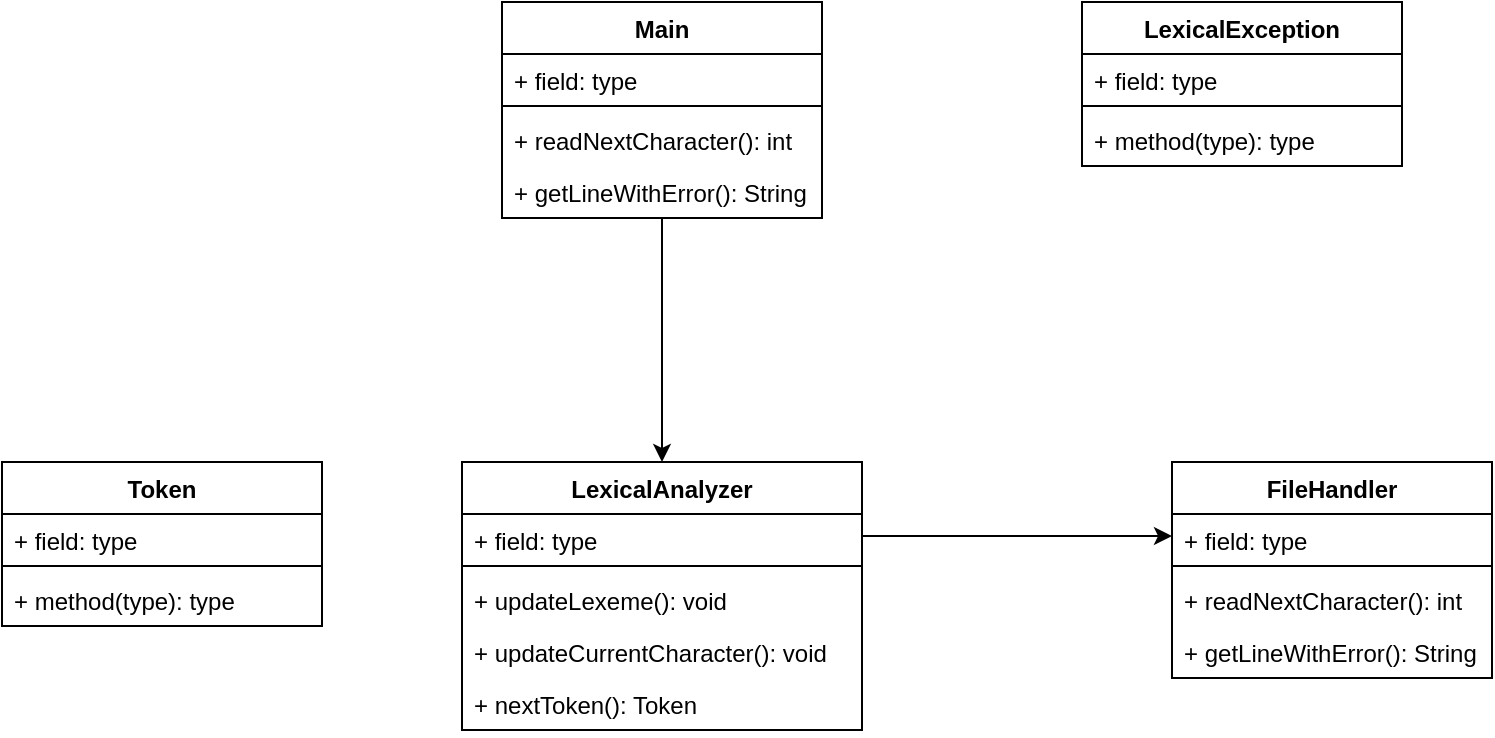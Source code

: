 <mxfile version="14.9.6" type="device"><diagram id="JQZMnxubz2uC1uG3EawM" name="Page-1"><mxGraphModel dx="2176" dy="1898" grid="1" gridSize="10" guides="1" tooltips="1" connect="1" arrows="1" fold="1" page="1" pageScale="1" pageWidth="850" pageHeight="1100" math="0" shadow="0"><root><mxCell id="0"/><mxCell id="1" parent="0"/><mxCell id="ailKW19AnrGiqn5hhmo4-9" value="LexicalAnalyzer" style="swimlane;fontStyle=1;align=center;verticalAlign=top;childLayout=stackLayout;horizontal=1;startSize=26;horizontalStack=0;resizeParent=1;resizeParentMax=0;resizeLast=0;collapsible=1;marginBottom=0;" parent="1" vertex="1"><mxGeometry x="70" y="160" width="200" height="134" as="geometry"/></mxCell><mxCell id="ailKW19AnrGiqn5hhmo4-10" value="+ field: type" style="text;strokeColor=none;fillColor=none;align=left;verticalAlign=top;spacingLeft=4;spacingRight=4;overflow=hidden;rotatable=0;points=[[0,0.5],[1,0.5]];portConstraint=eastwest;" parent="ailKW19AnrGiqn5hhmo4-9" vertex="1"><mxGeometry y="26" width="200" height="22" as="geometry"/></mxCell><mxCell id="ailKW19AnrGiqn5hhmo4-11" value="" style="line;strokeWidth=1;fillColor=none;align=left;verticalAlign=middle;spacingTop=-1;spacingLeft=3;spacingRight=3;rotatable=0;labelPosition=right;points=[];portConstraint=eastwest;" parent="ailKW19AnrGiqn5hhmo4-9" vertex="1"><mxGeometry y="48" width="200" height="8" as="geometry"/></mxCell><mxCell id="ailKW19AnrGiqn5hhmo4-12" value="+ updateLexeme(): void" style="text;strokeColor=none;fillColor=none;align=left;verticalAlign=top;spacingLeft=4;spacingRight=4;overflow=hidden;rotatable=0;points=[[0,0.5],[1,0.5]];portConstraint=eastwest;" parent="ailKW19AnrGiqn5hhmo4-9" vertex="1"><mxGeometry y="56" width="200" height="26" as="geometry"/></mxCell><mxCell id="ailKW19AnrGiqn5hhmo4-25" value="+ updateCurrentCharacter(): void" style="text;strokeColor=none;fillColor=none;align=left;verticalAlign=top;spacingLeft=4;spacingRight=4;overflow=hidden;rotatable=0;points=[[0,0.5],[1,0.5]];portConstraint=eastwest;" parent="ailKW19AnrGiqn5hhmo4-9" vertex="1"><mxGeometry y="82" width="200" height="26" as="geometry"/></mxCell><mxCell id="ailKW19AnrGiqn5hhmo4-26" value="+ nextToken(): Token" style="text;strokeColor=none;fillColor=none;align=left;verticalAlign=top;spacingLeft=4;spacingRight=4;overflow=hidden;rotatable=0;points=[[0,0.5],[1,0.5]];portConstraint=eastwest;" parent="ailKW19AnrGiqn5hhmo4-9" vertex="1"><mxGeometry y="108" width="200" height="26" as="geometry"/></mxCell><mxCell id="ailKW19AnrGiqn5hhmo4-13" value="LexicalException" style="swimlane;fontStyle=1;align=center;verticalAlign=top;childLayout=stackLayout;horizontal=1;startSize=26;horizontalStack=0;resizeParent=1;resizeParentMax=0;resizeLast=0;collapsible=1;marginBottom=0;" parent="1" vertex="1"><mxGeometry x="380" y="-70" width="160" height="82" as="geometry"/></mxCell><mxCell id="ailKW19AnrGiqn5hhmo4-14" value="+ field: type" style="text;strokeColor=none;fillColor=none;align=left;verticalAlign=top;spacingLeft=4;spacingRight=4;overflow=hidden;rotatable=0;points=[[0,0.5],[1,0.5]];portConstraint=eastwest;" parent="ailKW19AnrGiqn5hhmo4-13" vertex="1"><mxGeometry y="26" width="160" height="22" as="geometry"/></mxCell><mxCell id="ailKW19AnrGiqn5hhmo4-15" value="" style="line;strokeWidth=1;fillColor=none;align=left;verticalAlign=middle;spacingTop=-1;spacingLeft=3;spacingRight=3;rotatable=0;labelPosition=right;points=[];portConstraint=eastwest;" parent="ailKW19AnrGiqn5hhmo4-13" vertex="1"><mxGeometry y="48" width="160" height="8" as="geometry"/></mxCell><mxCell id="ailKW19AnrGiqn5hhmo4-16" value="+ method(type): type" style="text;strokeColor=none;fillColor=none;align=left;verticalAlign=top;spacingLeft=4;spacingRight=4;overflow=hidden;rotatable=0;points=[[0,0.5],[1,0.5]];portConstraint=eastwest;" parent="ailKW19AnrGiqn5hhmo4-13" vertex="1"><mxGeometry y="56" width="160" height="26" as="geometry"/></mxCell><mxCell id="ailKW19AnrGiqn5hhmo4-17" value="Token" style="swimlane;fontStyle=1;align=center;verticalAlign=top;childLayout=stackLayout;horizontal=1;startSize=26;horizontalStack=0;resizeParent=1;resizeParentMax=0;resizeLast=0;collapsible=1;marginBottom=0;" parent="1" vertex="1"><mxGeometry x="-160" y="160" width="160" height="82" as="geometry"/></mxCell><mxCell id="ailKW19AnrGiqn5hhmo4-18" value="+ field: type" style="text;strokeColor=none;fillColor=none;align=left;verticalAlign=top;spacingLeft=4;spacingRight=4;overflow=hidden;rotatable=0;points=[[0,0.5],[1,0.5]];portConstraint=eastwest;" parent="ailKW19AnrGiqn5hhmo4-17" vertex="1"><mxGeometry y="26" width="160" height="22" as="geometry"/></mxCell><mxCell id="ailKW19AnrGiqn5hhmo4-19" value="" style="line;strokeWidth=1;fillColor=none;align=left;verticalAlign=middle;spacingTop=-1;spacingLeft=3;spacingRight=3;rotatable=0;labelPosition=right;points=[];portConstraint=eastwest;" parent="ailKW19AnrGiqn5hhmo4-17" vertex="1"><mxGeometry y="48" width="160" height="8" as="geometry"/></mxCell><mxCell id="ailKW19AnrGiqn5hhmo4-20" value="+ method(type): type" style="text;strokeColor=none;fillColor=none;align=left;verticalAlign=top;spacingLeft=4;spacingRight=4;overflow=hidden;rotatable=0;points=[[0,0.5],[1,0.5]];portConstraint=eastwest;" parent="ailKW19AnrGiqn5hhmo4-17" vertex="1"><mxGeometry y="56" width="160" height="26" as="geometry"/></mxCell><mxCell id="ailKW19AnrGiqn5hhmo4-21" value="FileHandler" style="swimlane;fontStyle=1;align=center;verticalAlign=top;childLayout=stackLayout;horizontal=1;startSize=26;horizontalStack=0;resizeParent=1;resizeParentMax=0;resizeLast=0;collapsible=1;marginBottom=0;" parent="1" vertex="1"><mxGeometry x="425" y="160" width="160" height="108" as="geometry"/></mxCell><mxCell id="ailKW19AnrGiqn5hhmo4-22" value="+ field: type" style="text;strokeColor=none;fillColor=none;align=left;verticalAlign=top;spacingLeft=4;spacingRight=4;overflow=hidden;rotatable=0;points=[[0,0.5],[1,0.5]];portConstraint=eastwest;" parent="ailKW19AnrGiqn5hhmo4-21" vertex="1"><mxGeometry y="26" width="160" height="22" as="geometry"/></mxCell><mxCell id="ailKW19AnrGiqn5hhmo4-23" value="" style="line;strokeWidth=1;fillColor=none;align=left;verticalAlign=middle;spacingTop=-1;spacingLeft=3;spacingRight=3;rotatable=0;labelPosition=right;points=[];portConstraint=eastwest;" parent="ailKW19AnrGiqn5hhmo4-21" vertex="1"><mxGeometry y="48" width="160" height="8" as="geometry"/></mxCell><mxCell id="ailKW19AnrGiqn5hhmo4-24" value="+ readNextCharacter(): int" style="text;strokeColor=none;fillColor=none;align=left;verticalAlign=top;spacingLeft=4;spacingRight=4;overflow=hidden;rotatable=0;points=[[0,0.5],[1,0.5]];portConstraint=eastwest;" parent="ailKW19AnrGiqn5hhmo4-21" vertex="1"><mxGeometry y="56" width="160" height="26" as="geometry"/></mxCell><mxCell id="ailKW19AnrGiqn5hhmo4-27" value="+ getLineWithError(): String" style="text;strokeColor=none;fillColor=none;align=left;verticalAlign=top;spacingLeft=4;spacingRight=4;overflow=hidden;rotatable=0;points=[[0,0.5],[1,0.5]];portConstraint=eastwest;" parent="ailKW19AnrGiqn5hhmo4-21" vertex="1"><mxGeometry y="82" width="160" height="26" as="geometry"/></mxCell><mxCell id="ailKW19AnrGiqn5hhmo4-28" value="Main" style="swimlane;fontStyle=1;align=center;verticalAlign=top;childLayout=stackLayout;horizontal=1;startSize=26;horizontalStack=0;resizeParent=1;resizeParentMax=0;resizeLast=0;collapsible=1;marginBottom=0;" parent="1" vertex="1"><mxGeometry x="90" y="-70" width="160" height="108" as="geometry"/></mxCell><mxCell id="ailKW19AnrGiqn5hhmo4-29" value="+ field: type" style="text;strokeColor=none;fillColor=none;align=left;verticalAlign=top;spacingLeft=4;spacingRight=4;overflow=hidden;rotatable=0;points=[[0,0.5],[1,0.5]];portConstraint=eastwest;" parent="ailKW19AnrGiqn5hhmo4-28" vertex="1"><mxGeometry y="26" width="160" height="22" as="geometry"/></mxCell><mxCell id="ailKW19AnrGiqn5hhmo4-30" value="" style="line;strokeWidth=1;fillColor=none;align=left;verticalAlign=middle;spacingTop=-1;spacingLeft=3;spacingRight=3;rotatable=0;labelPosition=right;points=[];portConstraint=eastwest;" parent="ailKW19AnrGiqn5hhmo4-28" vertex="1"><mxGeometry y="48" width="160" height="8" as="geometry"/></mxCell><mxCell id="ailKW19AnrGiqn5hhmo4-31" value="+ readNextCharacter(): int" style="text;strokeColor=none;fillColor=none;align=left;verticalAlign=top;spacingLeft=4;spacingRight=4;overflow=hidden;rotatable=0;points=[[0,0.5],[1,0.5]];portConstraint=eastwest;" parent="ailKW19AnrGiqn5hhmo4-28" vertex="1"><mxGeometry y="56" width="160" height="26" as="geometry"/></mxCell><mxCell id="ailKW19AnrGiqn5hhmo4-32" value="+ getLineWithError(): String" style="text;strokeColor=none;fillColor=none;align=left;verticalAlign=top;spacingLeft=4;spacingRight=4;overflow=hidden;rotatable=0;points=[[0,0.5],[1,0.5]];portConstraint=eastwest;" parent="ailKW19AnrGiqn5hhmo4-28" vertex="1"><mxGeometry y="82" width="160" height="26" as="geometry"/></mxCell><mxCell id="ailKW19AnrGiqn5hhmo4-38" value="" style="endArrow=classic;html=1;rounded=0;exitX=1;exitY=0.5;exitDx=0;exitDy=0;entryX=0;entryY=0.5;entryDx=0;entryDy=0;" parent="1" source="ailKW19AnrGiqn5hhmo4-10" target="ailKW19AnrGiqn5hhmo4-22" edge="1"><mxGeometry width="50" height="50" relative="1" as="geometry"><mxPoint x="400" y="260" as="sourcePoint"/><mxPoint x="450" y="210" as="targetPoint"/></mxGeometry></mxCell><mxCell id="ailKW19AnrGiqn5hhmo4-39" value="" style="endArrow=classic;html=1;rounded=0;exitX=0.5;exitY=1;exitDx=0;exitDy=0;" parent="1" source="ailKW19AnrGiqn5hhmo4-28" target="ailKW19AnrGiqn5hhmo4-9" edge="1"><mxGeometry width="50" height="50" relative="1" as="geometry"><mxPoint x="300" y="207" as="sourcePoint"/><mxPoint x="435" y="207" as="targetPoint"/></mxGeometry></mxCell></root></mxGraphModel></diagram></mxfile>
